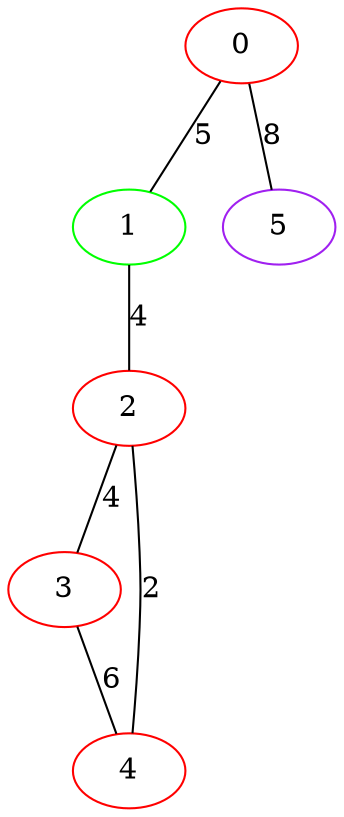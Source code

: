graph "" {
0 [color=red, weight=1];
1 [color=green, weight=2];
2 [color=red, weight=1];
3 [color=red, weight=1];
4 [color=red, weight=1];
5 [color=purple, weight=4];
0 -- 1  [key=0, label=5];
0 -- 5  [key=0, label=8];
1 -- 2  [key=0, label=4];
2 -- 3  [key=0, label=4];
2 -- 4  [key=0, label=2];
3 -- 4  [key=0, label=6];
}
